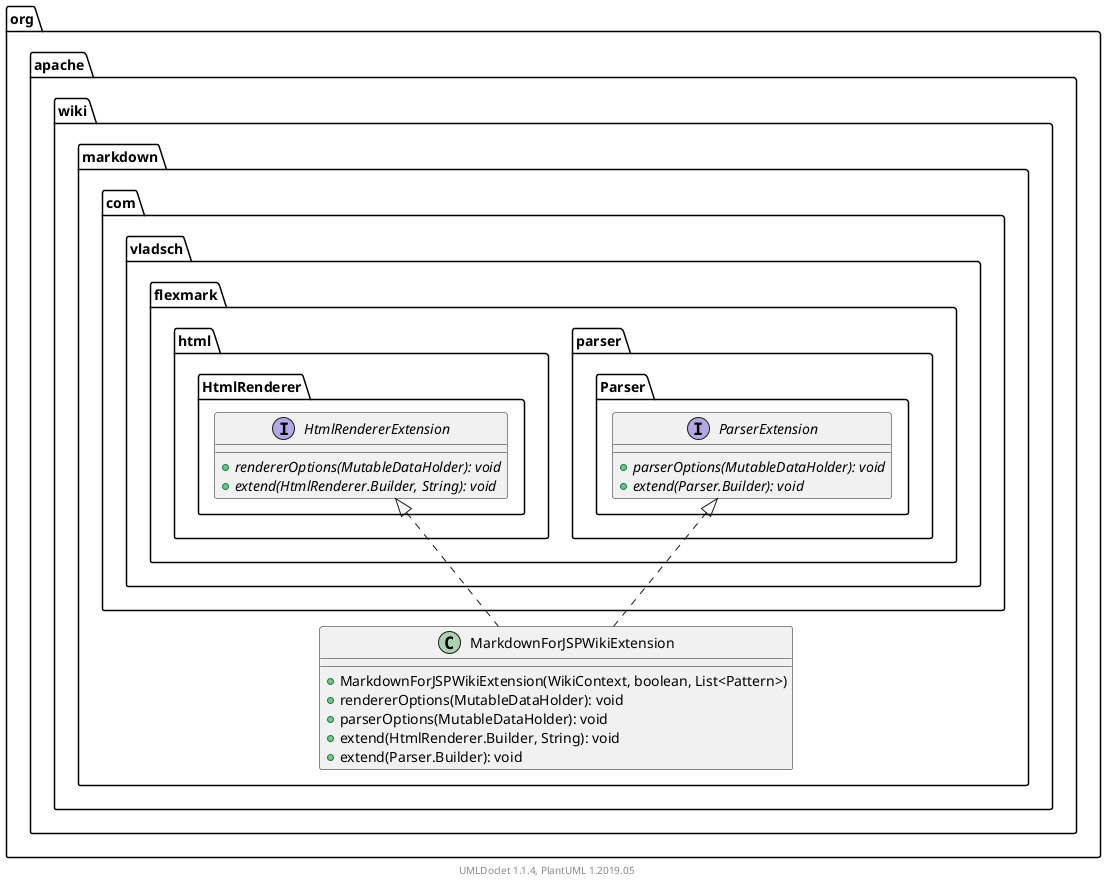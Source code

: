 @startuml

    namespace org.apache.wiki.markdown {

        class MarkdownForJSPWikiExtension [[MarkdownForJSPWikiExtension.html]] {
            +MarkdownForJSPWikiExtension(WikiContext, boolean, List<Pattern>)
            +rendererOptions(MutableDataHolder): void
            +parserOptions(MutableDataHolder): void
            +extend(HtmlRenderer.Builder, String): void
            +extend(Parser.Builder): void
        }

        interface com.vladsch.flexmark.parser.Parser.ParserExtension {
            {abstract} +parserOptions(MutableDataHolder): void
            {abstract} +extend(Parser.Builder): void
        }
        com.vladsch.flexmark.parser.Parser.ParserExtension <|.. MarkdownForJSPWikiExtension

        interface com.vladsch.flexmark.html.HtmlRenderer.HtmlRendererExtension {
            {abstract} +rendererOptions(MutableDataHolder): void
            {abstract} +extend(HtmlRenderer.Builder, String): void
        }
        com.vladsch.flexmark.html.HtmlRenderer.HtmlRendererExtension <|.. MarkdownForJSPWikiExtension

    }


    center footer UMLDoclet 1.1.4, PlantUML 1.2019.05
@enduml
